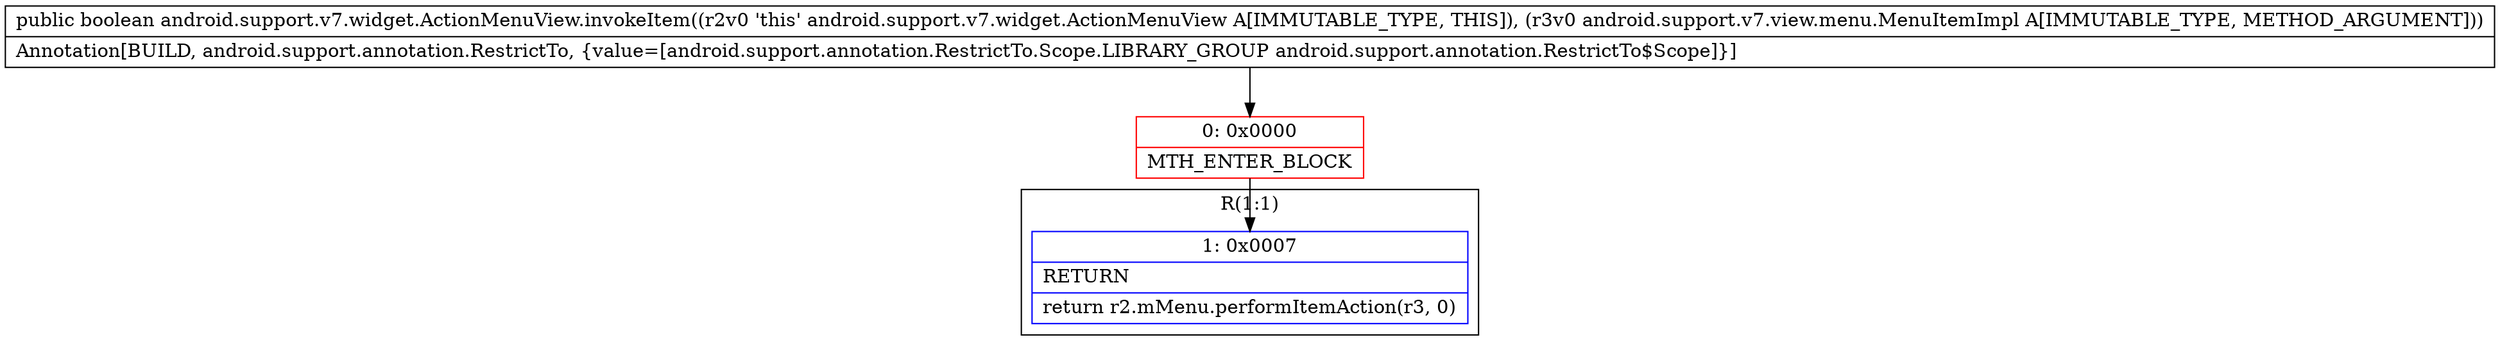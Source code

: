 digraph "CFG forandroid.support.v7.widget.ActionMenuView.invokeItem(Landroid\/support\/v7\/view\/menu\/MenuItemImpl;)Z" {
subgraph cluster_Region_1309931483 {
label = "R(1:1)";
node [shape=record,color=blue];
Node_1 [shape=record,label="{1\:\ 0x0007|RETURN\l|return r2.mMenu.performItemAction(r3, 0)\l}"];
}
Node_0 [shape=record,color=red,label="{0\:\ 0x0000|MTH_ENTER_BLOCK\l}"];
MethodNode[shape=record,label="{public boolean android.support.v7.widget.ActionMenuView.invokeItem((r2v0 'this' android.support.v7.widget.ActionMenuView A[IMMUTABLE_TYPE, THIS]), (r3v0 android.support.v7.view.menu.MenuItemImpl A[IMMUTABLE_TYPE, METHOD_ARGUMENT]))  | Annotation[BUILD, android.support.annotation.RestrictTo, \{value=[android.support.annotation.RestrictTo.Scope.LIBRARY_GROUP android.support.annotation.RestrictTo$Scope]\}]\l}"];
MethodNode -> Node_0;
Node_0 -> Node_1;
}

